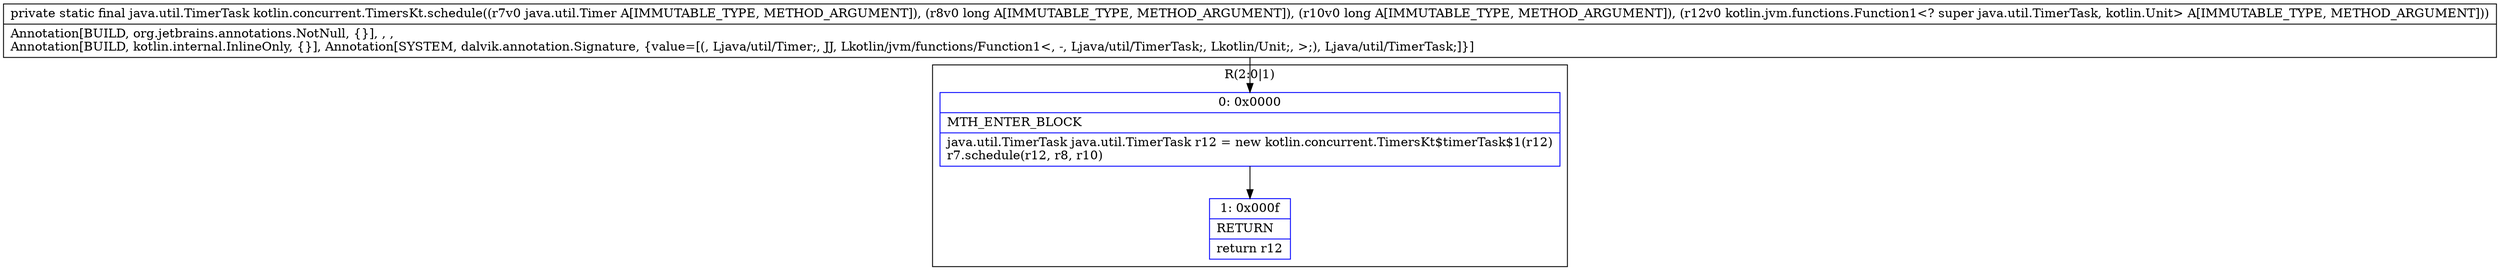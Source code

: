 digraph "CFG forkotlin.concurrent.TimersKt.schedule(Ljava\/util\/Timer;JJLkotlin\/jvm\/functions\/Function1;)Ljava\/util\/TimerTask;" {
subgraph cluster_Region_1547668930 {
label = "R(2:0|1)";
node [shape=record,color=blue];
Node_0 [shape=record,label="{0\:\ 0x0000|MTH_ENTER_BLOCK\l|java.util.TimerTask java.util.TimerTask r12 = new kotlin.concurrent.TimersKt$timerTask$1(r12)\lr7.schedule(r12, r8, r10)\l}"];
Node_1 [shape=record,label="{1\:\ 0x000f|RETURN\l|return r12\l}"];
}
MethodNode[shape=record,label="{private static final java.util.TimerTask kotlin.concurrent.TimersKt.schedule((r7v0 java.util.Timer A[IMMUTABLE_TYPE, METHOD_ARGUMENT]), (r8v0 long A[IMMUTABLE_TYPE, METHOD_ARGUMENT]), (r10v0 long A[IMMUTABLE_TYPE, METHOD_ARGUMENT]), (r12v0 kotlin.jvm.functions.Function1\<? super java.util.TimerTask, kotlin.Unit\> A[IMMUTABLE_TYPE, METHOD_ARGUMENT]))  | Annotation[BUILD, org.jetbrains.annotations.NotNull, \{\}], , , \lAnnotation[BUILD, kotlin.internal.InlineOnly, \{\}], Annotation[SYSTEM, dalvik.annotation.Signature, \{value=[(, Ljava\/util\/Timer;, JJ, Lkotlin\/jvm\/functions\/Function1\<, \-, Ljava\/util\/TimerTask;, Lkotlin\/Unit;, \>;), Ljava\/util\/TimerTask;]\}]\l}"];
MethodNode -> Node_0;
Node_0 -> Node_1;
}

